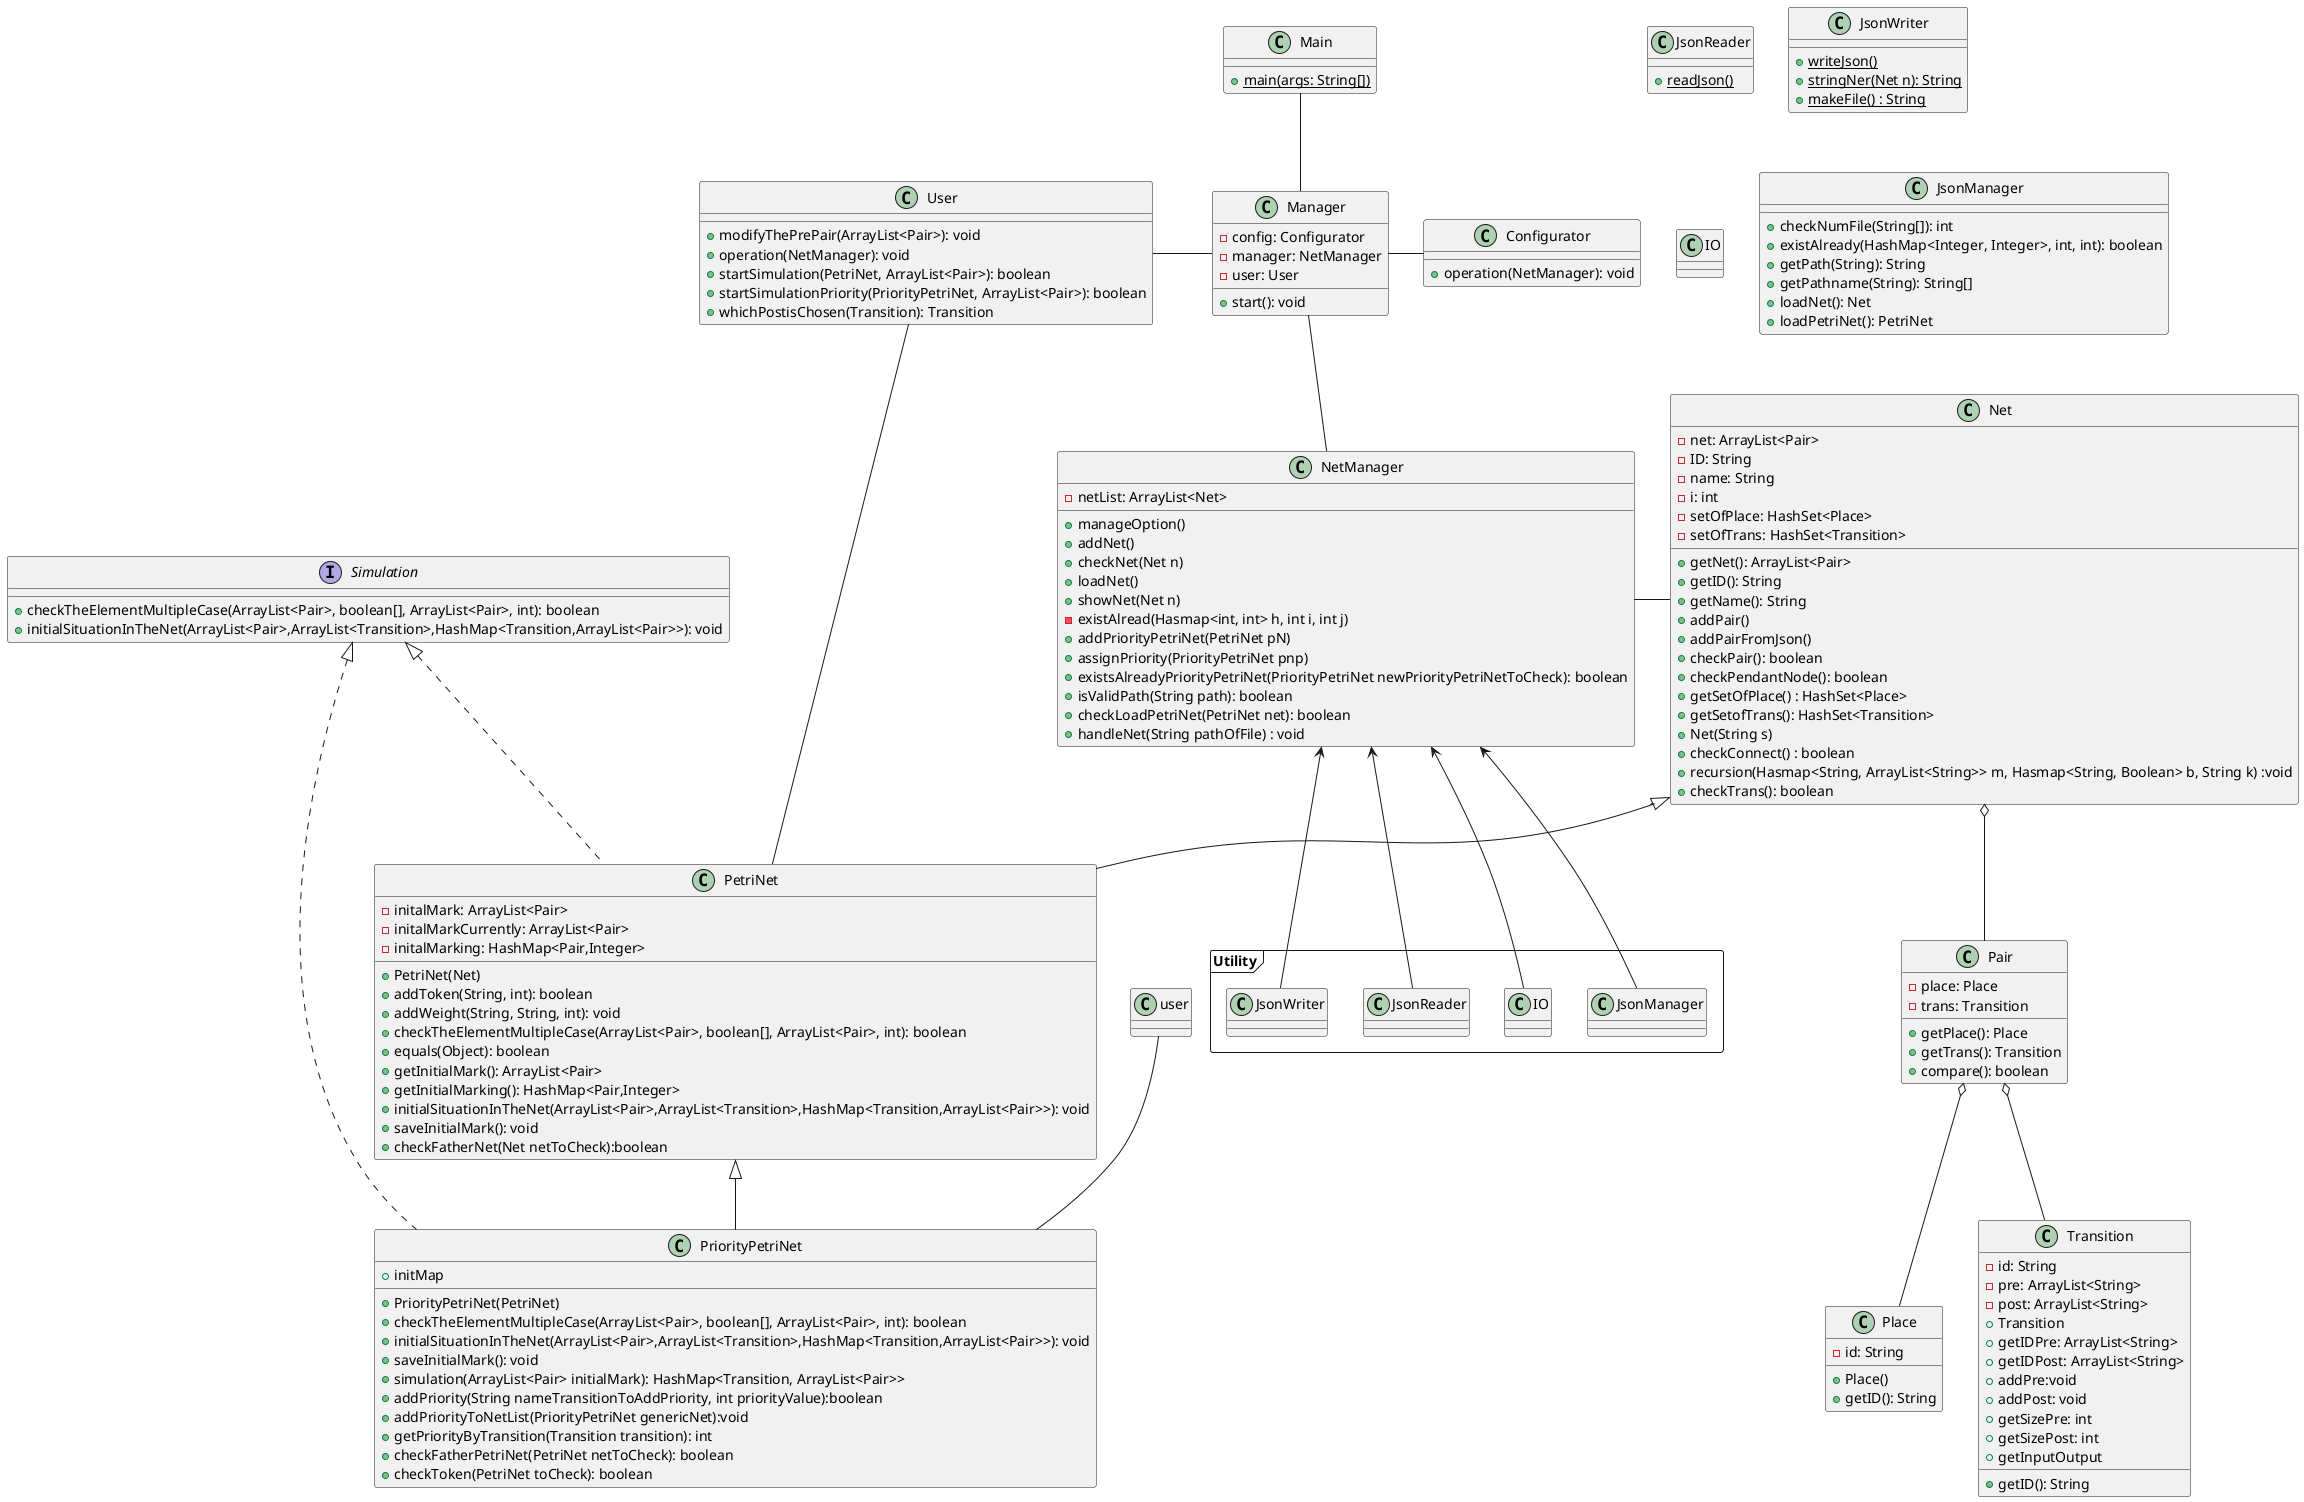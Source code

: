 @startuml
@startuml
@startuml

Main -- Manager
Manager -Left- User
Manager -- NetManager
Manager -Right- Configurator
NetManager -Right- Net
Net o-Down- Pair
Pair o-- Transition
Pair o-- Place
User -- PetriNet
user -- PriorityPetriNet
package Utility <<frame>>{
NetManager <-- JsonReader
NetManager <-- JsonWriter
NetManager <- JsonManager
NetManager <-Left- IO
}
class Main {
+ {static} main(args: String[])
}

class Net {
- net: ArrayList<Pair>
- ID: String
- name: String
- i: int
- setOfPlace: HashSet<Place>
- setOfTrans: HashSet<Transition>
+ getNet(): ArrayList<Pair>
+ getID(): String
+ getName(): String
+ addPair()
+ addPairFromJson()
+ checkPair(): boolean
+ checkPendantNode(): boolean
+ getSetOfPlace() : HashSet<Place>
+ getSetofTrans(): HashSet<Transition>
+ Net(String s)
+ checkConnect() : boolean
+ recursion(Hasmap<String, ArrayList<String>> m, Hasmap<String, Boolean> b, String k) :void
+ checkTrans(): boolean
}

class NetManager {
- netList: ArrayList<Net>
+ manageOption()
+ addNet()
+ checkNet(Net n)
+ loadNet()
+ showNet(Net n)
- existAlread(Hasmap<int, int> h, int i, int j)
+ addPriorityPetriNet(PetriNet pN)
+ assignPriority(PriorityPetriNet pnp)
+ existsAlreadyPriorityPetriNet(PriorityPetriNet newPriorityPetriNetToCheck): boolean
+ isValidPath(String path): boolean
+ checkLoadPetriNet(PetriNet net): boolean
+ handleNet(String pathOfFile) : void
}

class Pair {
- place: Place
- trans: Transition
+ getPlace(): Place
+ getTrans(): Transition
+ compare(): boolean
}

class Place {
- id: String
+ Place()
+ getID(): String
}

class Transition {
- id: String
-pre: ArrayList<String>
-post: ArrayList<String>
+ getID(): String
+ Transition
+ getIDPre: ArrayList<String>
+ getIDPost: ArrayList<String>
+ addPre:void
+ addPost: void
+ getSizePre: int
+ getSizePost: int
+ getInputOutput
}

class JsonReader {
+ {static} readJson()
}

class JsonWriter {
+ {static} writeJson()
+ {static} stringNer(Net n): String
+ {static} makeFile() : String
}

class PetriNet extends Net  implements Simulation{
- initalMark: ArrayList<Pair>
- initalMarkCurrently: ArrayList<Pair>
- initalMarking: HashMap<Pair,Integer>
+ PetriNet(Net)
+ addToken(String, int): boolean
+ addWeight(String, String, int): void
+ checkTheElementMultipleCase(ArrayList<Pair>, boolean[], ArrayList<Pair>, int): boolean
+ equals(Object): boolean
+ getInitialMark(): ArrayList<Pair>
+ getInitialMarking(): HashMap<Pair,Integer>
+ initialSituationInTheNet(ArrayList<Pair>,ArrayList<Transition>,HashMap<Transition,ArrayList<Pair>>): void
+ saveInitialMark(): void
+ checkFatherNet(Net netToCheck):boolean

}
class PriorityPetriNet extends PetriNet implements Simulation{
+ PriorityPetriNet(PetriNet)
+ checkTheElementMultipleCase(ArrayList<Pair>, boolean[], ArrayList<Pair>, int): boolean
+ initialSituationInTheNet(ArrayList<Pair>,ArrayList<Transition>,HashMap<Transition,ArrayList<Pair>>): void
+ saveInitialMark(): void
+ simulation(ArrayList<Pair> initialMark): HashMap<Transition, ArrayList<Pair>>
+ initMap
+ addPriority(String nameTransitionToAddPriority, int priorityValue):boolean
+ addPriorityToNetList(PriorityPetriNet genericNet):void
+ getPriorityByTransition(Transition transition): int
+ checkFatherPetriNet(PetriNet netToCheck): boolean
+ checkToken(PetriNet toCheck): boolean
}

interface Simulation {
+ checkTheElementMultipleCase(ArrayList<Pair>, boolean[], ArrayList<Pair>, int): boolean
+ initialSituationInTheNet(ArrayList<Pair>,ArrayList<Transition>,HashMap<Transition,ArrayList<Pair>>): void
}

class Manager {
- config: Configurator
- manager: NetManager
- user: User
+ start(): void
}

class User {
+ modifyThePrePair(ArrayList<Pair>): void
+ operation(NetManager): void
+ startSimulation(PetriNet, ArrayList<Pair>): boolean
+ startSimulationPriority(PriorityPetriNet, ArrayList<Pair>): boolean
+ whichPostisChosen(Transition): Transition
}

class IO {
}

class JsonManager {
+ checkNumFile(String[]): int
+ existAlready(HashMap<Integer, Integer>, int, int): boolean
+ getPath(String): String
+ getPathname(String): String[]
+ loadNet(): Net
+ loadPetriNet(): PetriNet
}

class Configurator {
+ operation(NetManager): void
}

@enduml
@enduml